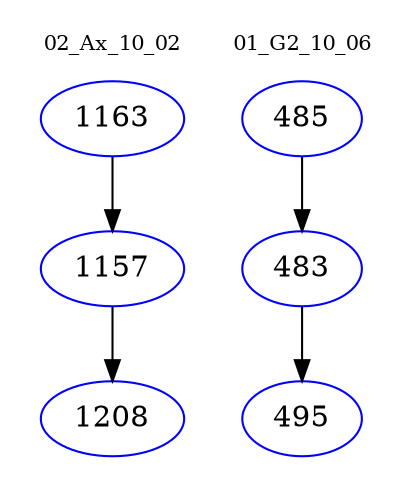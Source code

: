 digraph{
subgraph cluster_0 {
color = white
label = "02_Ax_10_02";
fontsize=10;
T0_1163 [label="1163", color="blue"]
T0_1163 -> T0_1157 [color="black"]
T0_1157 [label="1157", color="blue"]
T0_1157 -> T0_1208 [color="black"]
T0_1208 [label="1208", color="blue"]
}
subgraph cluster_1 {
color = white
label = "01_G2_10_06";
fontsize=10;
T1_485 [label="485", color="blue"]
T1_485 -> T1_483 [color="black"]
T1_483 [label="483", color="blue"]
T1_483 -> T1_495 [color="black"]
T1_495 [label="495", color="blue"]
}
}

